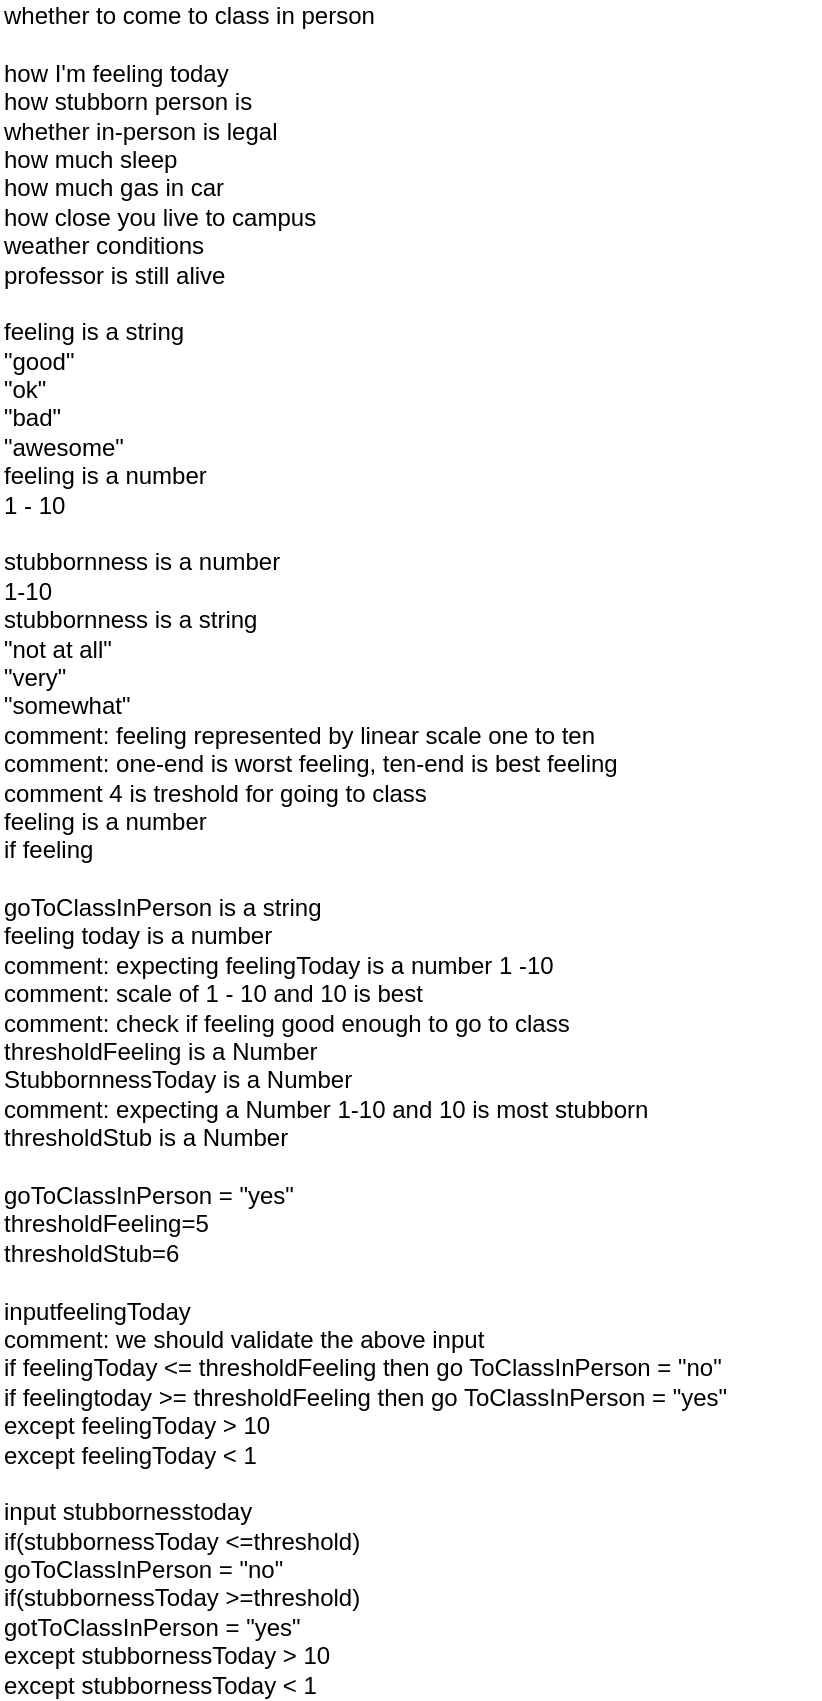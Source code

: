 <mxfile version="13.8.5" type="github">
  <diagram id="Tx0p5E9WBVq4NnIaWDHo" name="Page-1">
    <mxGraphModel dx="1386" dy="757" grid="1" gridSize="10" guides="1" tooltips="1" connect="1" arrows="1" fold="1" page="1" pageScale="1" pageWidth="850" pageHeight="1100" math="0" shadow="0">
      <root>
        <mxCell id="0" />
        <mxCell id="1" parent="0" />
        <mxCell id="gD2J12F2C7oUOvGCVNZ1-2" value="whether to come to class in person&lt;br&gt;&lt;br&gt;how I&#39;m feeling today&lt;br&gt;how stubborn person is&lt;br&gt;whether in-person is legal&lt;br&gt;how much sleep&lt;br&gt;how much gas in car&lt;br&gt;how close you live to campus&lt;br&gt;weather conditions&lt;br&gt;professor is still alive&lt;br&gt;&lt;br&gt;feeling is a string&amp;nbsp;&lt;br&gt;&quot;good&quot;&lt;br&gt;&quot;ok&quot;&lt;br&gt;&quot;bad&quot;&lt;br&gt;&quot;awesome&quot;&lt;br&gt;feeling is a number&amp;nbsp;&lt;br&gt;1 - 10&lt;br&gt;&lt;br&gt;stubbornness is a number&amp;nbsp;&lt;br&gt;1-10&lt;br&gt;stubbornness is a string&amp;nbsp;&lt;br&gt;&quot;not at all&quot;&lt;br&gt;&quot;very&quot;&lt;br&gt;&quot;somewhat&quot;&lt;br&gt;comment: feeling represented by linear scale one to ten&lt;br&gt;comment: one-end is worst feeling, ten-end is best feeling&lt;br&gt;comment 4 is treshold for going to class&lt;br&gt;feeling is a number&lt;br&gt;if feeling&amp;nbsp;&lt;br&gt;&lt;br&gt;goToClassInPerson is a string&lt;br&gt;feeling today is a number&amp;nbsp;&lt;br&gt;comment: expecting feelingToday is a number 1 -10&lt;br&gt;comment: scale of 1 - 10 and 10 is best&lt;br&gt;comment: check if feeling good enough to go to class&lt;br&gt;thresholdFeeling is a Number&lt;br&gt;StubbornnessToday is a Number&lt;br&gt;comment: expecting a Number 1-10 and 10 is most stubborn&lt;br&gt;thresholdStub is a Number&lt;br&gt;&lt;br&gt;goToClassInPerson = &quot;yes&quot;&lt;br&gt;thresholdFeeling=5&lt;br&gt;thresholdStub=6&lt;br&gt;&lt;br&gt;inputfeelingToday&amp;nbsp;&lt;br&gt;comment: we should validate the above input&lt;br&gt;if feelingToday &amp;lt;= thresholdFeeling then go ToClassInPerson = &quot;no&quot;&lt;br&gt;if feelingtoday &amp;gt;= thresholdFeeling then go ToClassInPerson = &quot;yes&quot;&lt;br&gt;except feelingToday &amp;gt; 10&lt;br&gt;except feelingToday &amp;lt; 1&lt;br&gt;&lt;br&gt;input stubbornesstoday&lt;br&gt;if(stubbornessToday &amp;lt;=threshold)&lt;br&gt;goToClassInPerson = &quot;no&quot;&lt;br&gt;if(stubbornessToday &amp;gt;=threshold)&lt;br&gt;gotToClassInPerson = &quot;yes&quot;&lt;br&gt;except stubbornessToday &amp;gt; 10&lt;br&gt;except stubbornessToday &amp;lt; 1&amp;nbsp;" style="text;html=1;strokeColor=none;fillColor=none;align=left;verticalAlign=middle;whiteSpace=wrap;rounded=0;" vertex="1" parent="1">
          <mxGeometry x="20" y="20" width="410" height="790" as="geometry" />
        </mxCell>
      </root>
    </mxGraphModel>
  </diagram>
</mxfile>

